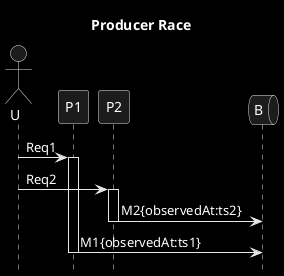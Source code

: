 @startuml
title Producer Race
hide footbox
skinparam monochrome reverse
queue B order 9
actor U

U->P1: Req1
activate P1
U->P2: Req2
activate P2
P2->B: M2{observedAt:ts2}
deactivate P2
P1->B: M1{observedAt:ts1}
deactivate P1
@enduml


